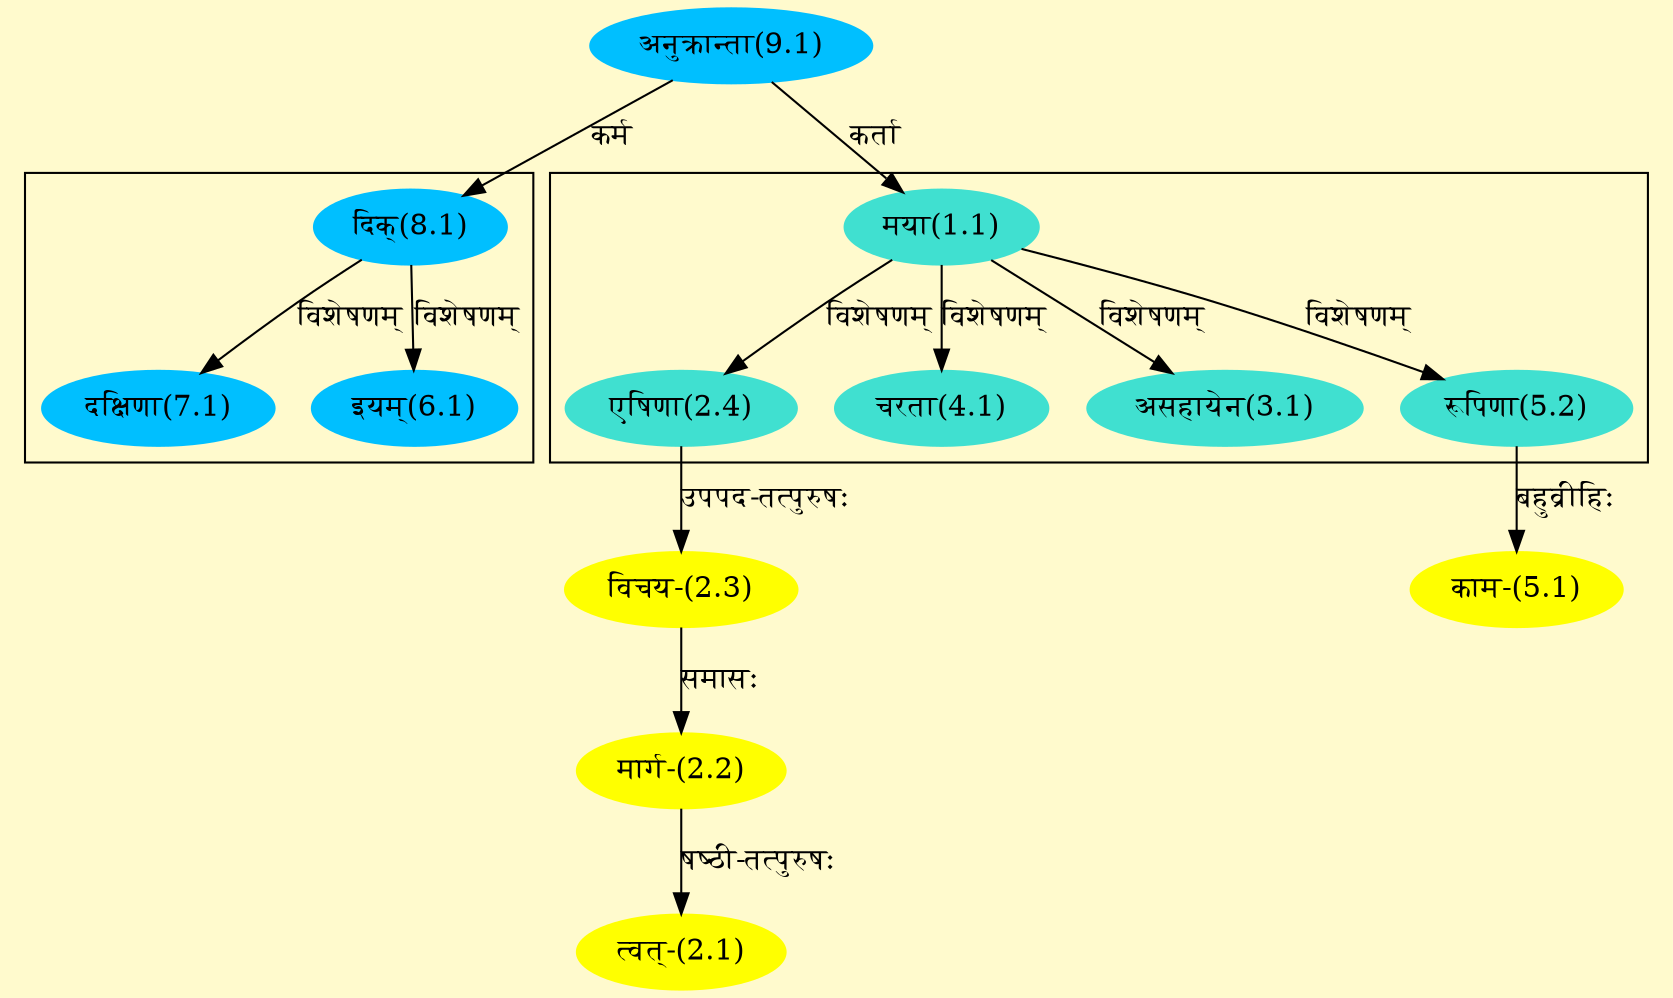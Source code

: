 digraph G{
rankdir=BT;
 compound=true;
 bgcolor="lemonchiffon1";

subgraph cluster_1{
Node2_4 [style=filled, color="#40E0D0" label = "एषिणा(2.4)"]
Node1_1 [style=filled, color="#40E0D0" label = "मया(1.1)"]
Node3_1 [style=filled, color="#40E0D0" label = "असहायेन(3.1)"]
Node4_1 [style=filled, color="#40E0D0" label = "चरता(4.1)"]
Node5_2 [style=filled, color="#40E0D0" label = "रूपिणा(5.2)"]

}

subgraph cluster_2{
Node6_1 [style=filled, color="#00BFFF" label = "इयम्(6.1)"]
Node8_1 [style=filled, color="#00BFFF" label = "दिक्(8.1)"]
Node7_1 [style=filled, color="#00BFFF" label = "दक्षिणा(7.1)"]

}
Node1_1 [style=filled, color="#40E0D0" label = "मया(1.1)"]
Node9_1 [style=filled, color="#00BFFF" label = "अनुक्रान्ता(9.1)"]
Node2_1 [style=filled, color="#FFFF00" label = "त्वत्-(2.1)"]
Node2_2 [style=filled, color="#FFFF00" label = "मार्ग-(2.2)"]
Node2_3 [style=filled, color="#FFFF00" label = "विचय-(2.3)"]
Node2_4 [style=filled, color="#40E0D0" label = "एषिणा(2.4)"]
Node5_1 [style=filled, color="#FFFF00" label = "काम-(5.1)"]
Node5_2 [style=filled, color="#40E0D0" label = "रूपिणा(5.2)"]
Node8_1 [style=filled, color="#00BFFF" label = "दिक्(8.1)"]
/* Start of Relations section */

Node1_1 -> Node9_1 [  label="कर्ता"  dir="back" ]
Node2_1 -> Node2_2 [  label="षष्ठी-तत्पुरुषः"  dir="back" ]
Node2_2 -> Node2_3 [  label="समासः"  dir="back" ]
Node2_3 -> Node2_4 [  label="उपपद-तत्पुरुषः"  dir="back" ]
Node2_4 -> Node1_1 [  label="विशेषणम्"  dir="back" ]
Node3_1 -> Node1_1 [  label="विशेषणम्"  dir="back" ]
Node4_1 -> Node1_1 [  label="विशेषणम्"  dir="back" ]
Node5_1 -> Node5_2 [  label="बहुव्रीहिः"  dir="back" ]
Node5_2 -> Node1_1 [  label="विशेषणम्"  dir="back" ]
Node6_1 -> Node8_1 [  label="विशेषणम्"  dir="back" ]
Node7_1 -> Node8_1 [  label="विशेषणम्"  dir="back" ]
Node8_1 -> Node9_1 [  label="कर्म"  dir="back" ]
}
